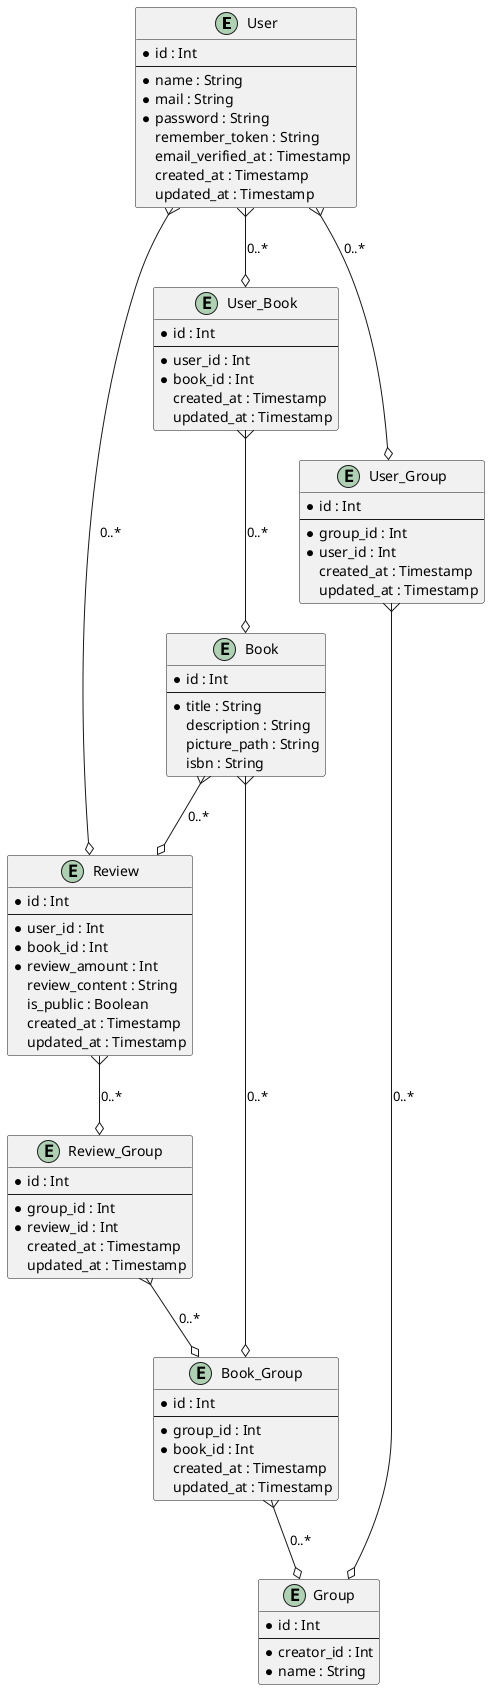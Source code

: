 @startuml database diagram

    entity "User" {
        * id : Int
        --
        * name : String
        * mail : String
        * password : String
        remember_token : String
        email_verified_at : Timestamp
        created_at : Timestamp
        updated_at : Timestamp
    }

    entity "Group" {
        * id : Int
        --
        * creator_id : Int
        * name : String
    }

    entity "Book" {
        * id : Int
        --
        * title : String
        description : String
        picture_path : String
        isbn : String
    }

    entity "Review" {
        * id : Int
        --
        * user_id : Int
        * book_id : Int
        * review_amount : Int
        review_content : String
        is_public : Boolean
        created_at : Timestamp
        updated_at : Timestamp
    }

    entity "User_Book" {
        * id : Int
        --
        * user_id : Int
        * book_id : Int
        created_at : Timestamp
        updated_at : Timestamp
    }

    entity "Book_Group" {
        * id : Int
        --
        * group_id : Int
        * book_id : Int
        created_at : Timestamp
        updated_at : Timestamp
    }

    entity "User_Group" {
        * id : Int
        --
        * group_id : Int
        * user_id : Int
        created_at : Timestamp
        updated_at : Timestamp
    }

    entity "Review_Group" {
        * id : Int
        --
        * group_id : Int
        * review_id : Int
        created_at : Timestamp
        updated_at : Timestamp
    }

    "User" }--o "User_Book" : 0..*
    "User_Book" }--o "Book" : 0..*
    "Book" }--o "Review" : 0..*
    "User" }--o "Review" : 0..*

    "User" }--o "User_Group" : 0..*
    "User_Group" }--o "Group" : 0..*

    "Book" }--o "Book_Group" : 0..*
    "Book_Group" }--o "Group" : 0..*

    "Review" }--o "Review_Group" : 0..*
    "Review_Group" }--o "Book_Group" : 0..*

@enduml
